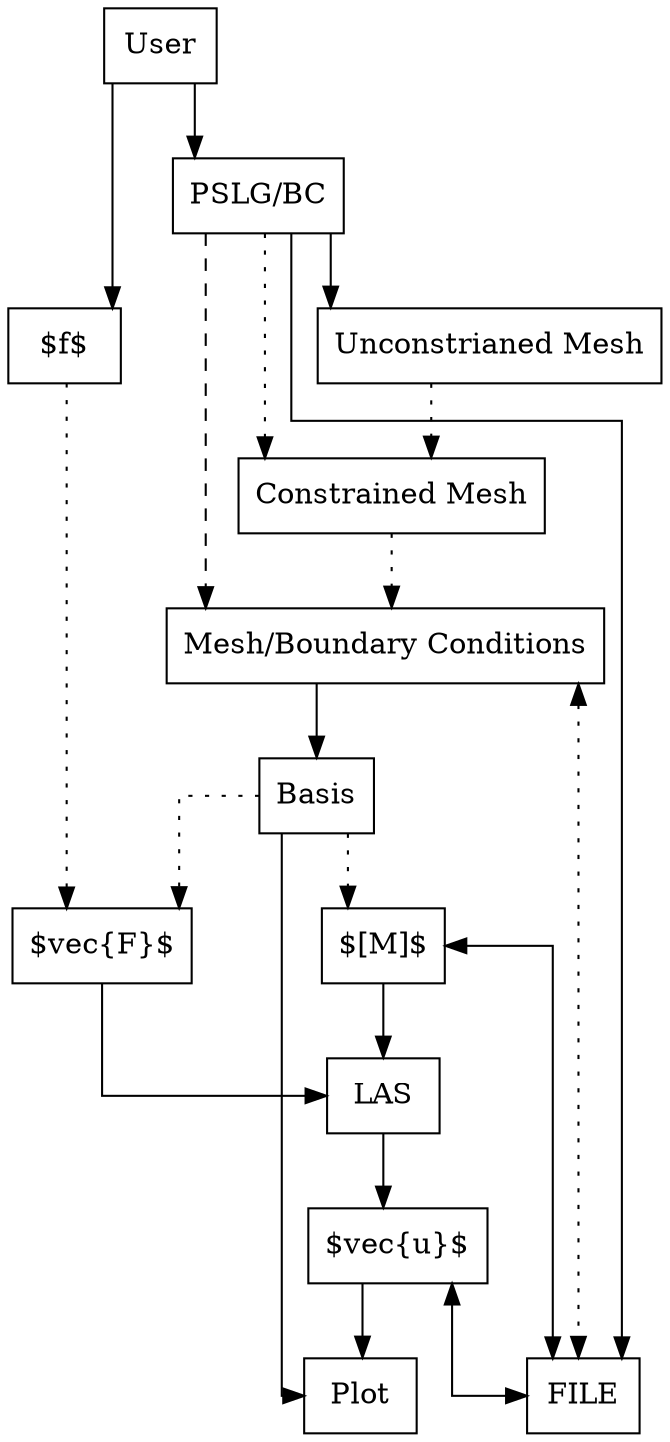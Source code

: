 //
// layout.dot
//
// Created on 31-01-2019 by arden
//
digraph FEM {
  user [label="User" shape=box];
  pslg [label="PSLG/BC" shape=box];
  ucmesh [label="Unconstrianed Mesh",shape=box];
  cmesh [label="Constrained Mesh",shape=box];
  mesh [label="Mesh/Boundary Conditions" shape=box];
  f [label="$f$" shape=box];
  basis [label="Basis" shape=box];
  fv [label="$\vec{F}$" shape=box];
  matrix [label="$[M]$" shape=box];
  las [label="LAS" shape=box];
  uv [label="$\vec{u}$" shape=box];
  plot [label="Plot" shape=box];
  file [label="FILE" shape=box];

  splines=ortho;

  user -> pslg[style=solid];
  user -> f[style=solid];
  pslg -> ucmesh[style=solid];
  ucmesh -> cmesh[style=dotted];
  cmesh -> mesh[style=dotted];
  pslg -> cmesh[style=dotted];
  pslg -> mesh[style=dashed];
  pslg -> file[style=solid];
  mesh -> file[style=dotted,dir=both];
  matrix -> file[style=solid,dir=both];
  uv -> file[style=solid,dir=both];
  mesh -> basis[style=solid];
  f -> fv[style=dotted]
  basis -> fv[style=dotted]
  basis -> matrix[style=dotted];
  fv -> las[style=solid];
  matrix -> las[style=solid];
  las -> uv[style=solid];
  uv -> plot[style=solid];
  basis -> plot[style=solid];
}
